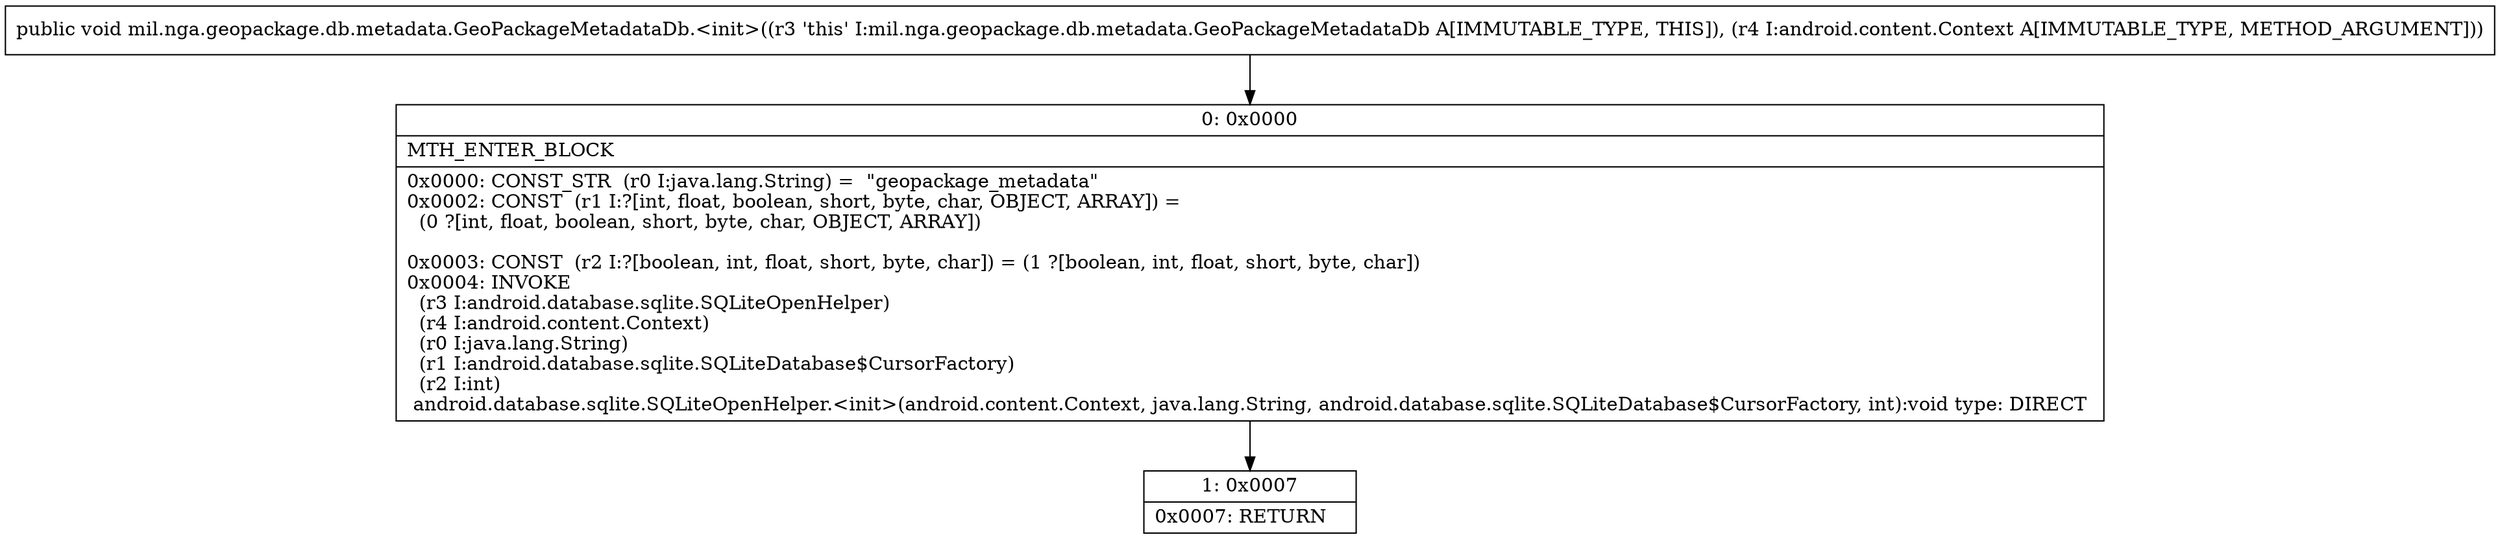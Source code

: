 digraph "CFG formil.nga.geopackage.db.metadata.GeoPackageMetadataDb.\<init\>(Landroid\/content\/Context;)V" {
Node_0 [shape=record,label="{0\:\ 0x0000|MTH_ENTER_BLOCK\l|0x0000: CONST_STR  (r0 I:java.lang.String) =  \"geopackage_metadata\" \l0x0002: CONST  (r1 I:?[int, float, boolean, short, byte, char, OBJECT, ARRAY]) = \l  (0 ?[int, float, boolean, short, byte, char, OBJECT, ARRAY])\l \l0x0003: CONST  (r2 I:?[boolean, int, float, short, byte, char]) = (1 ?[boolean, int, float, short, byte, char]) \l0x0004: INVOKE  \l  (r3 I:android.database.sqlite.SQLiteOpenHelper)\l  (r4 I:android.content.Context)\l  (r0 I:java.lang.String)\l  (r1 I:android.database.sqlite.SQLiteDatabase$CursorFactory)\l  (r2 I:int)\l android.database.sqlite.SQLiteOpenHelper.\<init\>(android.content.Context, java.lang.String, android.database.sqlite.SQLiteDatabase$CursorFactory, int):void type: DIRECT \l}"];
Node_1 [shape=record,label="{1\:\ 0x0007|0x0007: RETURN   \l}"];
MethodNode[shape=record,label="{public void mil.nga.geopackage.db.metadata.GeoPackageMetadataDb.\<init\>((r3 'this' I:mil.nga.geopackage.db.metadata.GeoPackageMetadataDb A[IMMUTABLE_TYPE, THIS]), (r4 I:android.content.Context A[IMMUTABLE_TYPE, METHOD_ARGUMENT])) }"];
MethodNode -> Node_0;
Node_0 -> Node_1;
}

